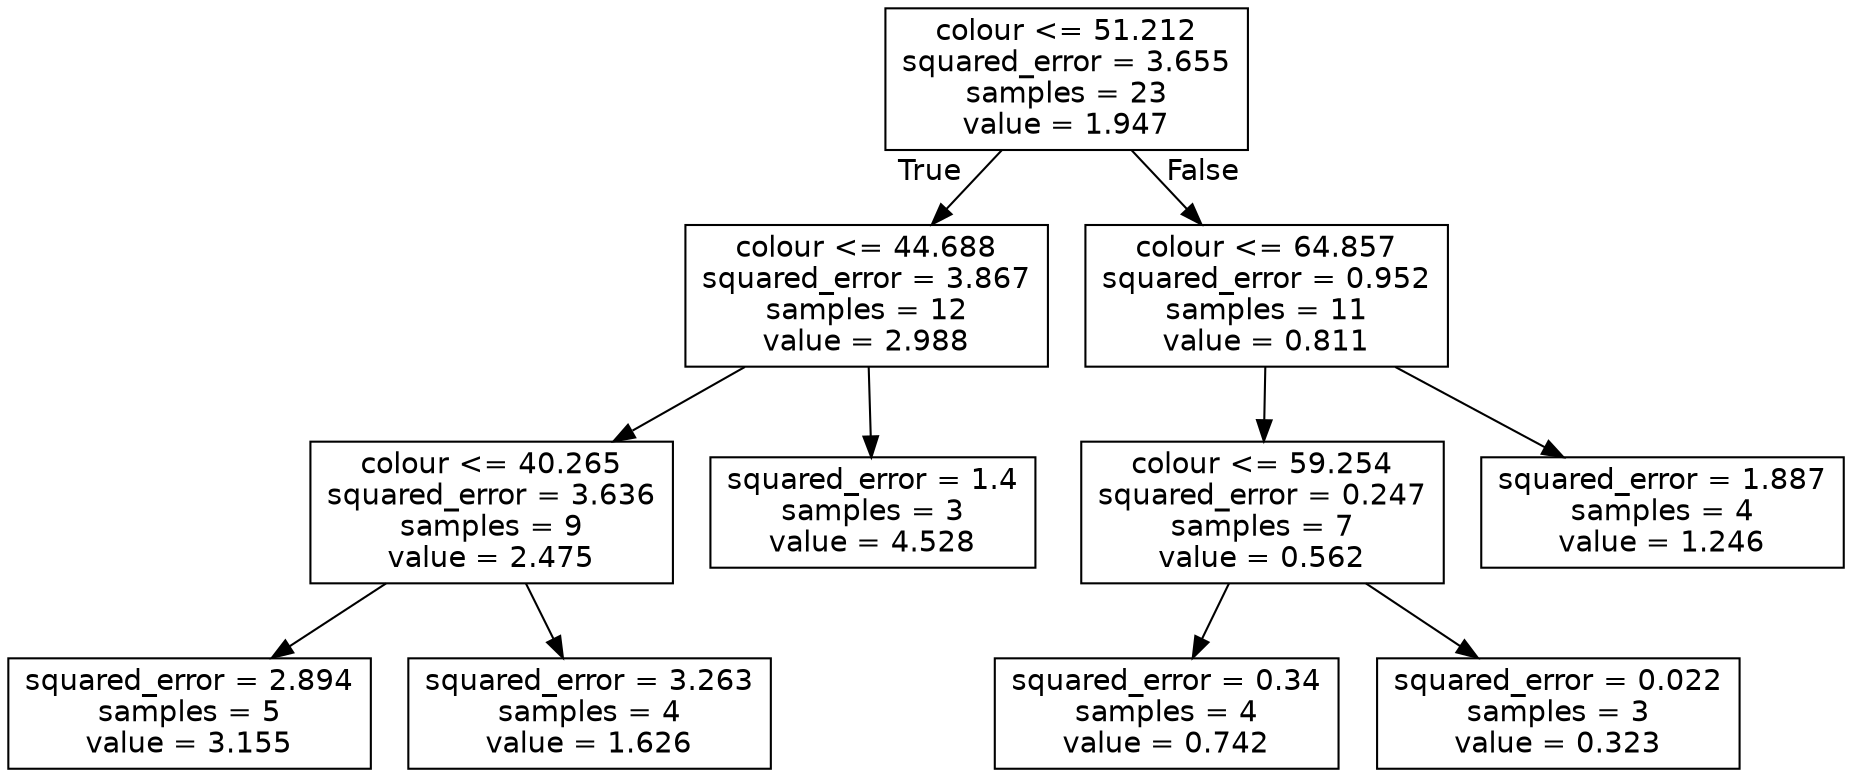 digraph Tree {
node [shape=box, fontname="helvetica"] ;
edge [fontname="helvetica"] ;
0 [label="colour <= 51.212\nsquared_error = 3.655\nsamples = 23\nvalue = 1.947"] ;
1 [label="colour <= 44.688\nsquared_error = 3.867\nsamples = 12\nvalue = 2.988"] ;
0 -> 1 [labeldistance=2.5, labelangle=45, headlabel="True"] ;
3 [label="colour <= 40.265\nsquared_error = 3.636\nsamples = 9\nvalue = 2.475"] ;
1 -> 3 ;
5 [label="squared_error = 2.894\nsamples = 5\nvalue = 3.155"] ;
3 -> 5 ;
6 [label="squared_error = 3.263\nsamples = 4\nvalue = 1.626"] ;
3 -> 6 ;
4 [label="squared_error = 1.4\nsamples = 3\nvalue = 4.528"] ;
1 -> 4 ;
2 [label="colour <= 64.857\nsquared_error = 0.952\nsamples = 11\nvalue = 0.811"] ;
0 -> 2 [labeldistance=2.5, labelangle=-45, headlabel="False"] ;
7 [label="colour <= 59.254\nsquared_error = 0.247\nsamples = 7\nvalue = 0.562"] ;
2 -> 7 ;
9 [label="squared_error = 0.34\nsamples = 4\nvalue = 0.742"] ;
7 -> 9 ;
10 [label="squared_error = 0.022\nsamples = 3\nvalue = 0.323"] ;
7 -> 10 ;
8 [label="squared_error = 1.887\nsamples = 4\nvalue = 1.246"] ;
2 -> 8 ;
}